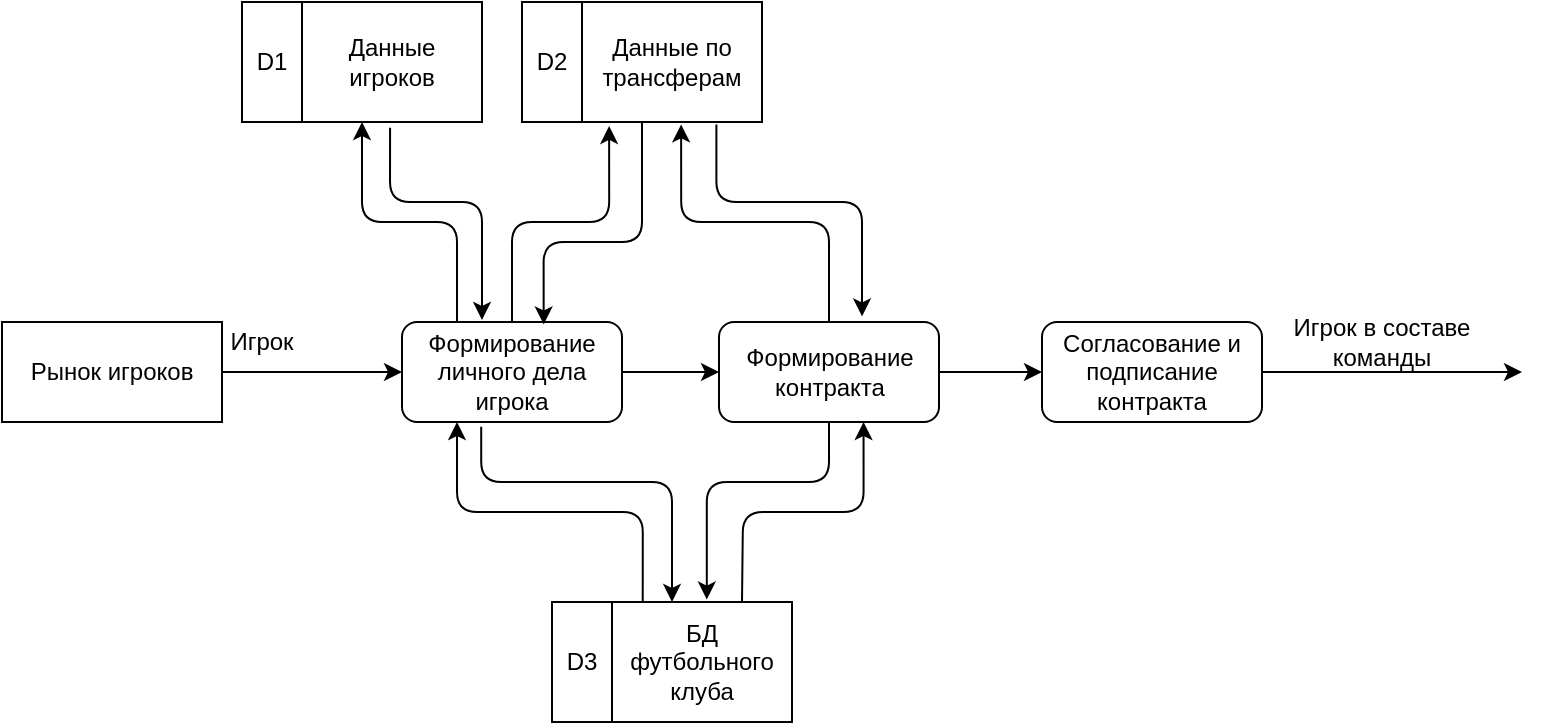 <mxfile version="13.9.9" type="device"><diagram id="Tz88_24UoqvQ6Rn6a8j-" name="Страница 1"><mxGraphModel dx="1038" dy="607" grid="1" gridSize="10" guides="1" tooltips="1" connect="1" arrows="1" fold="1" page="1" pageScale="1" pageWidth="827" pageHeight="1169" math="0" shadow="0"><root><mxCell id="0"/><mxCell id="1" parent="0"/><mxCell id="YTUJdOD-gwHNxBsQXPO1-6" style="edgeStyle=orthogonalEdgeStyle;rounded=0;orthogonalLoop=1;jettySize=auto;html=1;" edge="1" parent="1" source="YTUJdOD-gwHNxBsQXPO1-1" target="YTUJdOD-gwHNxBsQXPO1-3"><mxGeometry relative="1" as="geometry"/></mxCell><mxCell id="YTUJdOD-gwHNxBsQXPO1-1" value="Рынок игроков" style="rounded=0;whiteSpace=wrap;html=1;" vertex="1" parent="1"><mxGeometry x="40" y="240" width="110" height="50" as="geometry"/></mxCell><mxCell id="YTUJdOD-gwHNxBsQXPO1-7" style="edgeStyle=orthogonalEdgeStyle;rounded=0;orthogonalLoop=1;jettySize=auto;html=1;entryX=0;entryY=0.5;entryDx=0;entryDy=0;" edge="1" parent="1" source="YTUJdOD-gwHNxBsQXPO1-3" target="YTUJdOD-gwHNxBsQXPO1-4"><mxGeometry relative="1" as="geometry"/></mxCell><mxCell id="YTUJdOD-gwHNxBsQXPO1-19" style="edgeStyle=orthogonalEdgeStyle;rounded=1;orthogonalLoop=1;jettySize=auto;html=1;entryX=0.5;entryY=1;entryDx=0;entryDy=0;exitX=0.25;exitY=0;exitDx=0;exitDy=0;" edge="1" parent="1" source="YTUJdOD-gwHNxBsQXPO1-3" target="YTUJdOD-gwHNxBsQXPO1-13"><mxGeometry relative="1" as="geometry"/></mxCell><mxCell id="YTUJdOD-gwHNxBsQXPO1-21" style="edgeStyle=orthogonalEdgeStyle;rounded=1;orthogonalLoop=1;jettySize=auto;html=1;entryX=0.363;entryY=1.033;entryDx=0;entryDy=0;entryPerimeter=0;" edge="1" parent="1" source="YTUJdOD-gwHNxBsQXPO1-3" target="YTUJdOD-gwHNxBsQXPO1-16"><mxGeometry relative="1" as="geometry"/></mxCell><mxCell id="YTUJdOD-gwHNxBsQXPO1-29" style="edgeStyle=orthogonalEdgeStyle;rounded=1;orthogonalLoop=1;jettySize=auto;html=1;entryX=0.5;entryY=0;entryDx=0;entryDy=0;exitX=0.36;exitY=1.048;exitDx=0;exitDy=0;exitPerimeter=0;" edge="1" parent="1" source="YTUJdOD-gwHNxBsQXPO1-3" target="YTUJdOD-gwHNxBsQXPO1-25"><mxGeometry relative="1" as="geometry"><Array as="points"><mxPoint x="280" y="320"/><mxPoint x="375" y="320"/></Array></mxGeometry></mxCell><mxCell id="YTUJdOD-gwHNxBsQXPO1-3" value="Формирование личного дела игрока" style="rounded=1;whiteSpace=wrap;html=1;" vertex="1" parent="1"><mxGeometry x="240" y="240" width="110" height="50" as="geometry"/></mxCell><mxCell id="YTUJdOD-gwHNxBsQXPO1-8" style="edgeStyle=orthogonalEdgeStyle;rounded=0;orthogonalLoop=1;jettySize=auto;html=1;entryX=0;entryY=0.5;entryDx=0;entryDy=0;" edge="1" parent="1" source="YTUJdOD-gwHNxBsQXPO1-4" target="YTUJdOD-gwHNxBsQXPO1-5"><mxGeometry relative="1" as="geometry"/></mxCell><mxCell id="YTUJdOD-gwHNxBsQXPO1-23" style="edgeStyle=orthogonalEdgeStyle;rounded=1;orthogonalLoop=1;jettySize=auto;html=1;entryX=0.663;entryY=1.02;entryDx=0;entryDy=0;entryPerimeter=0;" edge="1" parent="1" source="YTUJdOD-gwHNxBsQXPO1-4" target="YTUJdOD-gwHNxBsQXPO1-16"><mxGeometry relative="1" as="geometry"/></mxCell><mxCell id="YTUJdOD-gwHNxBsQXPO1-31" style="edgeStyle=orthogonalEdgeStyle;rounded=1;orthogonalLoop=1;jettySize=auto;html=1;entryX=0.645;entryY=-0.02;entryDx=0;entryDy=0;entryPerimeter=0;" edge="1" parent="1" source="YTUJdOD-gwHNxBsQXPO1-4" target="YTUJdOD-gwHNxBsQXPO1-25"><mxGeometry relative="1" as="geometry"><Array as="points"><mxPoint x="454" y="320"/><mxPoint x="392" y="320"/></Array></mxGeometry></mxCell><mxCell id="YTUJdOD-gwHNxBsQXPO1-4" value="Формирование контракта" style="rounded=1;whiteSpace=wrap;html=1;" vertex="1" parent="1"><mxGeometry x="398.5" y="240" width="110" height="50" as="geometry"/></mxCell><mxCell id="YTUJdOD-gwHNxBsQXPO1-10" style="edgeStyle=orthogonalEdgeStyle;rounded=0;orthogonalLoop=1;jettySize=auto;html=1;" edge="1" parent="1" source="YTUJdOD-gwHNxBsQXPO1-5"><mxGeometry relative="1" as="geometry"><mxPoint x="800" y="265" as="targetPoint"/></mxGeometry></mxCell><mxCell id="YTUJdOD-gwHNxBsQXPO1-5" value="Согласование и подписание контракта" style="rounded=1;whiteSpace=wrap;html=1;" vertex="1" parent="1"><mxGeometry x="560" y="240" width="110" height="50" as="geometry"/></mxCell><mxCell id="YTUJdOD-gwHNxBsQXPO1-9" value="Игрок" style="text;html=1;strokeColor=none;fillColor=none;align=center;verticalAlign=middle;whiteSpace=wrap;rounded=0;" vertex="1" parent="1"><mxGeometry x="150" y="240" width="40" height="20" as="geometry"/></mxCell><mxCell id="YTUJdOD-gwHNxBsQXPO1-11" value="Игрок в составе команды" style="text;html=1;strokeColor=none;fillColor=none;align=center;verticalAlign=middle;whiteSpace=wrap;rounded=0;" vertex="1" parent="1"><mxGeometry x="680" y="240" width="100" height="20" as="geometry"/></mxCell><mxCell id="YTUJdOD-gwHNxBsQXPO1-20" style="edgeStyle=orthogonalEdgeStyle;rounded=1;orthogonalLoop=1;jettySize=auto;html=1;exitX=0.617;exitY=1.047;exitDx=0;exitDy=0;exitPerimeter=0;" edge="1" parent="1" source="YTUJdOD-gwHNxBsQXPO1-13"><mxGeometry relative="1" as="geometry"><mxPoint x="280" y="239" as="targetPoint"/><Array as="points"><mxPoint x="234" y="180"/><mxPoint x="280" y="180"/></Array></mxGeometry></mxCell><mxCell id="YTUJdOD-gwHNxBsQXPO1-13" value="&amp;nbsp; &amp;nbsp; &amp;nbsp; &amp;nbsp; &amp;nbsp;" style="rounded=0;whiteSpace=wrap;html=1;" vertex="1" parent="1"><mxGeometry x="160" y="80" width="120" height="60" as="geometry"/></mxCell><mxCell id="YTUJdOD-gwHNxBsQXPO1-14" value="D1" style="rounded=0;whiteSpace=wrap;html=1;" vertex="1" parent="1"><mxGeometry x="160" y="80" width="30" height="60" as="geometry"/></mxCell><mxCell id="YTUJdOD-gwHNxBsQXPO1-15" value="Данные игроков" style="text;html=1;strokeColor=none;fillColor=none;align=center;verticalAlign=middle;whiteSpace=wrap;rounded=0;" vertex="1" parent="1"><mxGeometry x="190" y="90" width="90" height="40" as="geometry"/></mxCell><mxCell id="YTUJdOD-gwHNxBsQXPO1-22" style="edgeStyle=orthogonalEdgeStyle;rounded=1;orthogonalLoop=1;jettySize=auto;html=1;entryX=0.644;entryY=0.024;entryDx=0;entryDy=0;entryPerimeter=0;exitX=0.5;exitY=1;exitDx=0;exitDy=0;" edge="1" parent="1" source="YTUJdOD-gwHNxBsQXPO1-16" target="YTUJdOD-gwHNxBsQXPO1-3"><mxGeometry relative="1" as="geometry"><mxPoint x="378" y="140" as="sourcePoint"/><Array as="points"><mxPoint x="360" y="200"/><mxPoint x="311" y="200"/></Array></mxGeometry></mxCell><mxCell id="YTUJdOD-gwHNxBsQXPO1-24" style="edgeStyle=orthogonalEdgeStyle;rounded=1;orthogonalLoop=1;jettySize=auto;html=1;entryX=0.65;entryY=-0.056;entryDx=0;entryDy=0;entryPerimeter=0;exitX=0.81;exitY=1.02;exitDx=0;exitDy=0;exitPerimeter=0;" edge="1" parent="1" source="YTUJdOD-gwHNxBsQXPO1-16" target="YTUJdOD-gwHNxBsQXPO1-4"><mxGeometry relative="1" as="geometry"><Array as="points"><mxPoint x="397" y="180"/><mxPoint x="470" y="180"/></Array></mxGeometry></mxCell><mxCell id="YTUJdOD-gwHNxBsQXPO1-16" value="&amp;nbsp; &amp;nbsp; &amp;nbsp; &amp;nbsp; &amp;nbsp;" style="rounded=0;whiteSpace=wrap;html=1;" vertex="1" parent="1"><mxGeometry x="300" y="80" width="120" height="60" as="geometry"/></mxCell><mxCell id="YTUJdOD-gwHNxBsQXPO1-17" value="D2" style="rounded=0;whiteSpace=wrap;html=1;" vertex="1" parent="1"><mxGeometry x="300" y="80" width="30" height="60" as="geometry"/></mxCell><mxCell id="YTUJdOD-gwHNxBsQXPO1-18" value="Данные по трансферам" style="text;html=1;strokeColor=none;fillColor=none;align=center;verticalAlign=middle;whiteSpace=wrap;rounded=0;" vertex="1" parent="1"><mxGeometry x="330" y="90" width="90" height="40" as="geometry"/></mxCell><mxCell id="YTUJdOD-gwHNxBsQXPO1-28" style="edgeStyle=orthogonalEdgeStyle;rounded=1;orthogonalLoop=1;jettySize=auto;html=1;entryX=0.25;entryY=1;entryDx=0;entryDy=0;exitX=0.378;exitY=0.02;exitDx=0;exitDy=0;exitPerimeter=0;" edge="1" parent="1" source="YTUJdOD-gwHNxBsQXPO1-25" target="YTUJdOD-gwHNxBsQXPO1-3"><mxGeometry relative="1" as="geometry"/></mxCell><mxCell id="YTUJdOD-gwHNxBsQXPO1-30" style="edgeStyle=orthogonalEdgeStyle;rounded=1;orthogonalLoop=1;jettySize=auto;html=1;entryX=0.657;entryY=1;entryDx=0;entryDy=0;entryPerimeter=0;" edge="1" parent="1" target="YTUJdOD-gwHNxBsQXPO1-4"><mxGeometry relative="1" as="geometry"><mxPoint x="410" y="380" as="sourcePoint"/></mxGeometry></mxCell><mxCell id="YTUJdOD-gwHNxBsQXPO1-25" value="&amp;nbsp; &amp;nbsp; &amp;nbsp; &amp;nbsp; &amp;nbsp;" style="rounded=0;whiteSpace=wrap;html=1;" vertex="1" parent="1"><mxGeometry x="315" y="380" width="120" height="60" as="geometry"/></mxCell><mxCell id="YTUJdOD-gwHNxBsQXPO1-26" value="D3" style="rounded=0;whiteSpace=wrap;html=1;" vertex="1" parent="1"><mxGeometry x="315" y="380" width="30" height="60" as="geometry"/></mxCell><mxCell id="YTUJdOD-gwHNxBsQXPO1-27" value="БД футбольного клуба" style="text;html=1;strokeColor=none;fillColor=none;align=center;verticalAlign=middle;whiteSpace=wrap;rounded=0;" vertex="1" parent="1"><mxGeometry x="345" y="390" width="90" height="40" as="geometry"/></mxCell></root></mxGraphModel></diagram></mxfile>